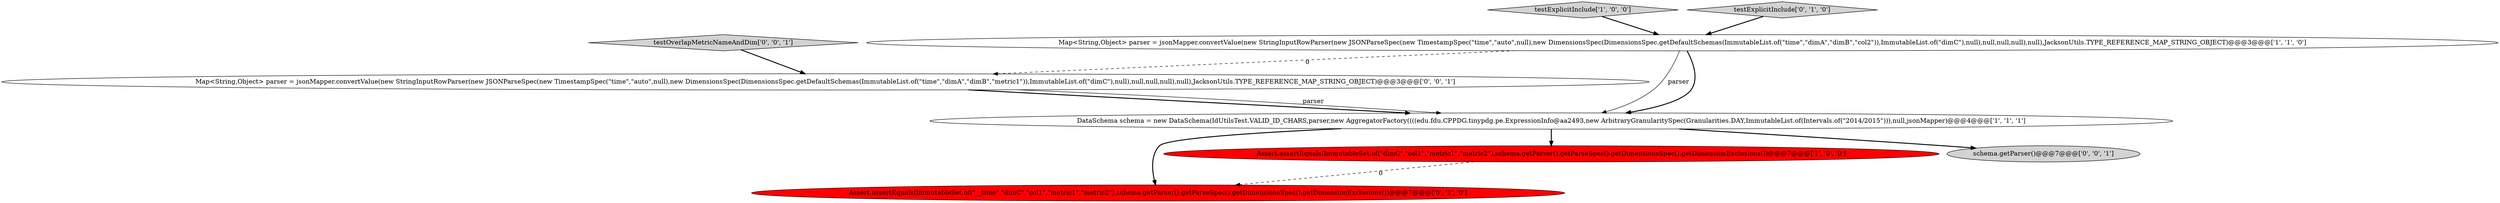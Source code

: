 digraph {
5 [style = filled, label = "Assert.assertEquals(ImmutableSet.of(\"__time\",\"dimC\",\"col1\",\"metric1\",\"metric2\"),schema.getParser().getParseSpec().getDimensionsSpec().getDimensionExclusions())@@@7@@@['0', '1', '0']", fillcolor = red, shape = ellipse image = "AAA1AAABBB2BBB"];
2 [style = filled, label = "Assert.assertEquals(ImmutableSet.of(\"dimC\",\"col1\",\"metric1\",\"metric2\"),schema.getParser().getParseSpec().getDimensionsSpec().getDimensionExclusions())@@@7@@@['1', '0', '0']", fillcolor = red, shape = ellipse image = "AAA1AAABBB1BBB"];
6 [style = filled, label = "testOverlapMetricNameAndDim['0', '0', '1']", fillcolor = lightgray, shape = diamond image = "AAA0AAABBB3BBB"];
0 [style = filled, label = "DataSchema schema = new DataSchema(IdUtilsTest.VALID_ID_CHARS,parser,new AggregatorFactory((((edu.fdu.CPPDG.tinypdg.pe.ExpressionInfo@aa2493,new ArbitraryGranularitySpec(Granularities.DAY,ImmutableList.of(Intervals.of(\"2014/2015\"))),null,jsonMapper)@@@4@@@['1', '1', '1']", fillcolor = white, shape = ellipse image = "AAA0AAABBB1BBB"];
8 [style = filled, label = "schema.getParser()@@@7@@@['0', '0', '1']", fillcolor = lightgray, shape = ellipse image = "AAA0AAABBB3BBB"];
7 [style = filled, label = "Map<String,Object> parser = jsonMapper.convertValue(new StringInputRowParser(new JSONParseSpec(new TimestampSpec(\"time\",\"auto\",null),new DimensionsSpec(DimensionsSpec.getDefaultSchemas(ImmutableList.of(\"time\",\"dimA\",\"dimB\",\"metric1\")),ImmutableList.of(\"dimC\"),null),null,null,null),null),JacksonUtils.TYPE_REFERENCE_MAP_STRING_OBJECT)@@@3@@@['0', '0', '1']", fillcolor = white, shape = ellipse image = "AAA0AAABBB3BBB"];
1 [style = filled, label = "Map<String,Object> parser = jsonMapper.convertValue(new StringInputRowParser(new JSONParseSpec(new TimestampSpec(\"time\",\"auto\",null),new DimensionsSpec(DimensionsSpec.getDefaultSchemas(ImmutableList.of(\"time\",\"dimA\",\"dimB\",\"col2\")),ImmutableList.of(\"dimC\"),null),null,null,null),null),JacksonUtils.TYPE_REFERENCE_MAP_STRING_OBJECT)@@@3@@@['1', '1', '0']", fillcolor = white, shape = ellipse image = "AAA0AAABBB1BBB"];
3 [style = filled, label = "testExplicitInclude['1', '0', '0']", fillcolor = lightgray, shape = diamond image = "AAA0AAABBB1BBB"];
4 [style = filled, label = "testExplicitInclude['0', '1', '0']", fillcolor = lightgray, shape = diamond image = "AAA0AAABBB2BBB"];
1->0 [style = solid, label="parser"];
2->5 [style = dashed, label="0"];
4->1 [style = bold, label=""];
7->0 [style = bold, label=""];
1->0 [style = bold, label=""];
1->7 [style = dashed, label="0"];
6->7 [style = bold, label=""];
3->1 [style = bold, label=""];
7->0 [style = solid, label="parser"];
0->5 [style = bold, label=""];
0->2 [style = bold, label=""];
0->8 [style = bold, label=""];
}
